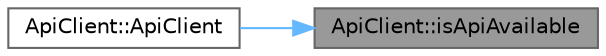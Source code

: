digraph "ApiClient::isApiAvailable"
{
 // LATEX_PDF_SIZE
  bgcolor="transparent";
  edge [fontname=Helvetica,fontsize=10,labelfontname=Helvetica,labelfontsize=10];
  node [fontname=Helvetica,fontsize=10,shape=box,height=0.2,width=0.4];
  rankdir="RL";
  Node1 [id="Node000001",label="ApiClient::isApiAvailable",height=0.2,width=0.4,color="gray40", fillcolor="grey60", style="filled", fontcolor="black",tooltip="Sprawdza czy połączenie z API jest dostępne."];
  Node1 -> Node2 [id="edge1_Node000001_Node000002",dir="back",color="steelblue1",style="solid",tooltip=" "];
  Node2 [id="Node000002",label="ApiClient::ApiClient",height=0.2,width=0.4,color="grey40", fillcolor="white", style="filled",URL="$class_api_client.html#a7576910c0aee4b187826fb82e227dac5",tooltip="Konstruktor."];
}
